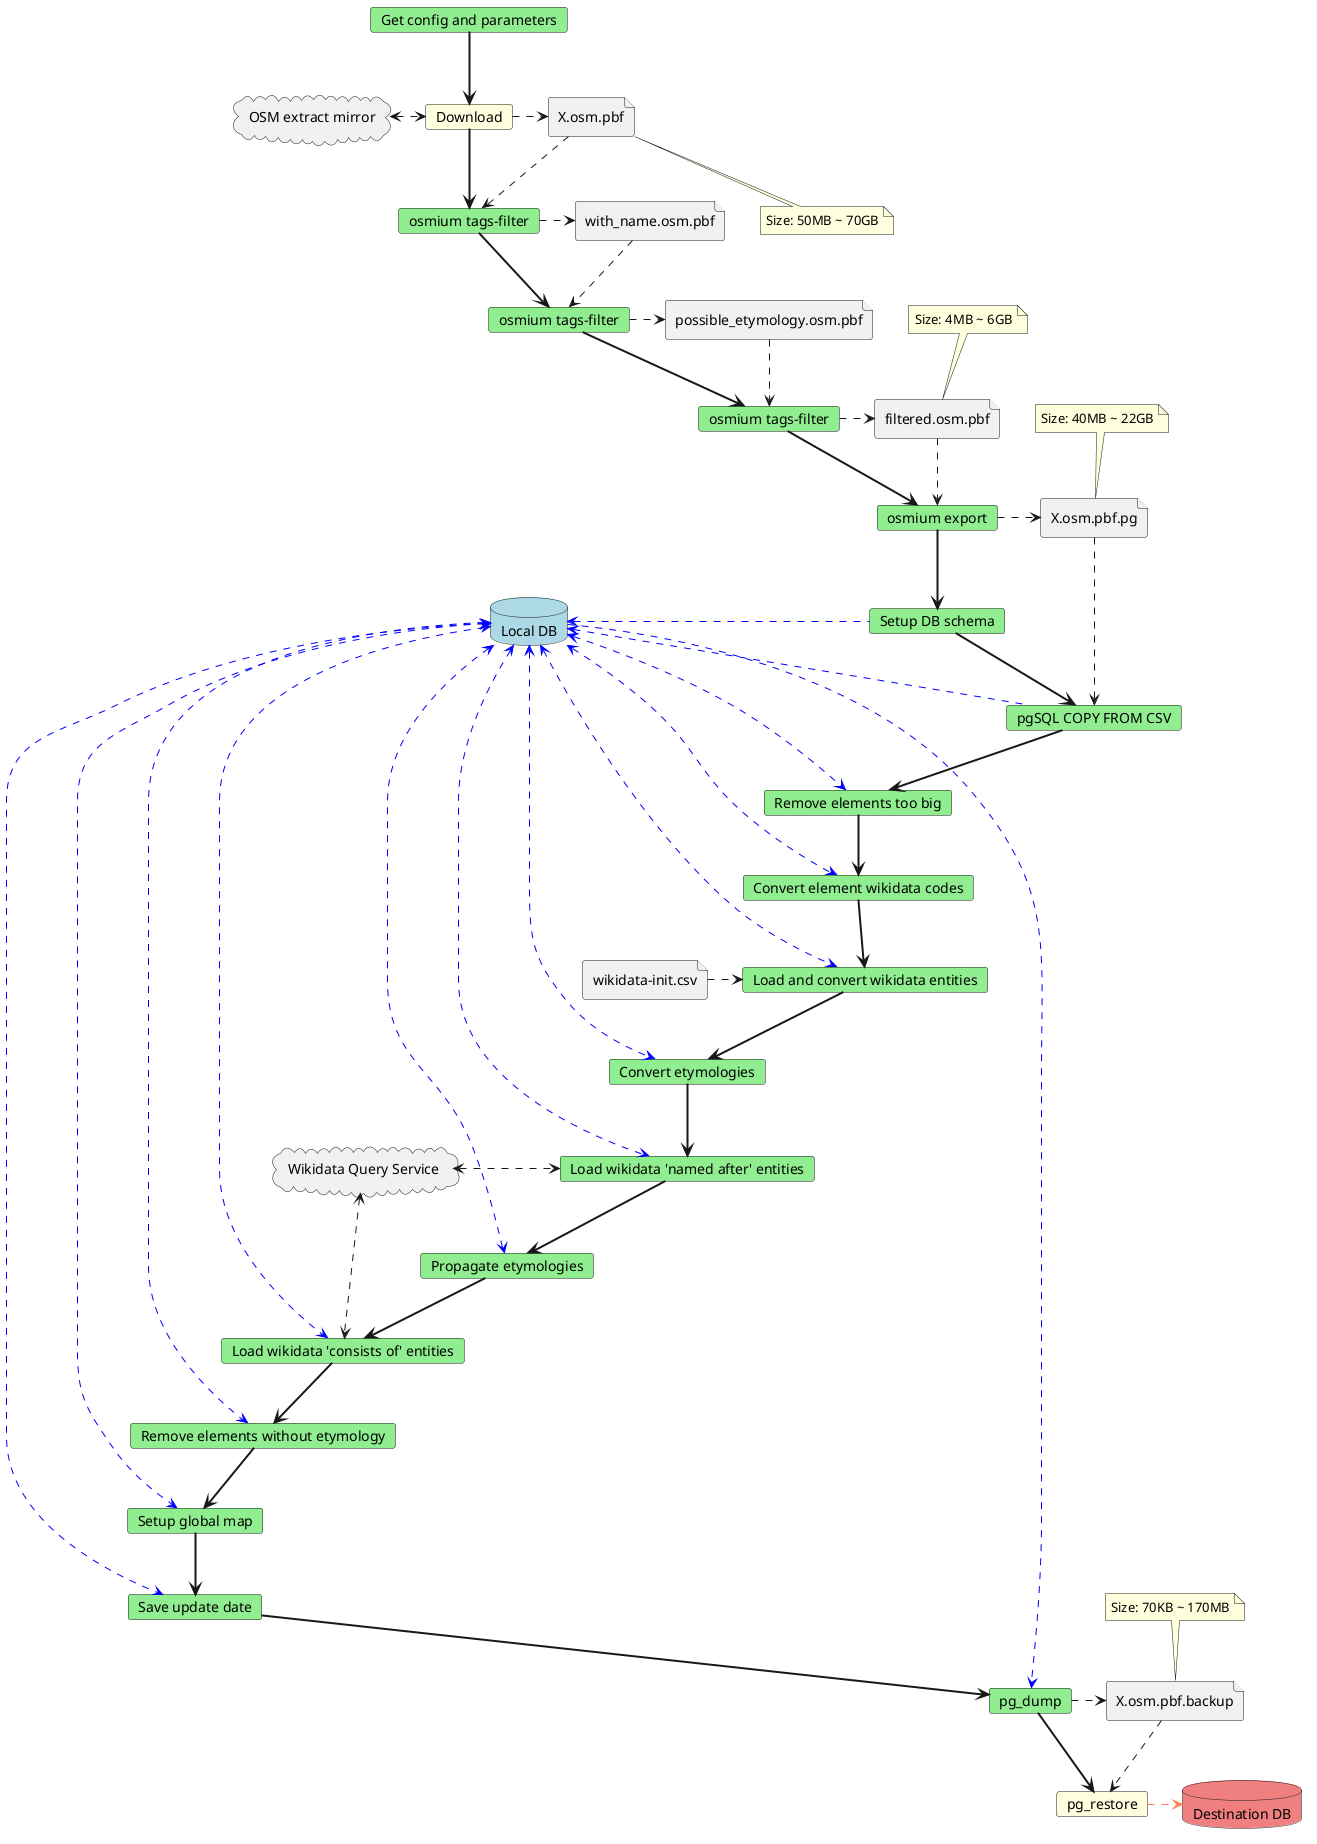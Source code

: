 @startuml db-init

card "Get config and parameters" as param #LightGreen
cloud "OSM extract mirror" as mirror
file X.osm.pbf
card Download #LightYellow
mirror <.> Download
param -[bold]-> Download
Download .> X.osm.pbf

note as xsize
  Size: 50MB ~ 70GB
end note
X.osm.pbf .. xsize

card "osmium tags-filter" as filter1 #LightGreen
file with_name.osm.pbf as file1
X.osm.pbf .> filter1
Download -[bold]-> filter1
filter1 .> file1

card "osmium tags-filter" as filter2 #LightGreen
file possible_etymology.osm.pbf as file2
file1 .> filter2
filter1 -[bold]-> filter2
filter2 .> file2

card "osmium tags-filter" as filter3 #LightGreen
file filtered.osm.pbf as file3
file2 .> filter3
filter2 -[bold]-> filter3
filter3 .> file3

note as 3size
  Size: 4MB ~ 6GB
end note
3size .. file3

card "osmium export" as export #LightGreen
file X.osm.pbf.pg as tsv
file3 .> export
filter3 -[bold]-> export
export .> tsv

note as tsvsize
  Size: 40MB ~ 22GB
end note
tsvsize .. tsv

database "Local DB" as db #LightBlue
card "Setup DB schema" as setup #LightGreen
setup .left.> db #Blue
export -[bold]-> setup

card "pgSQL COPY FROM CSV" as copy #LightGreen
tsv .> copy
setup -[bold]-> copy
copy .left.> db #Blue

card "Remove elements too big" as toobig #LightGreen
toobig <.left.> db #Blue
copy -[bold]-> toobig

card "Convert element wikidata codes" as wdcod #LightGreen
wdcod <.left.> db #Blue
toobig -[bold]-> wdcod

card "Load and convert wikidata entities" as wdent #LightGreen
file "wikidata-init.csv" as csv
csv .> wdent
wdent <.left.> db #Blue
wdcod -[bold]-> wdent

card "Convert etymologies" as ety #LightGreen
ety <.left.> db #Blue
wdent -[bold]-> ety

cloud "Wikidata Query Service" as wd

card "Load wikidata 'named after' entities" as wdnaent #LightGreen
wd <.> wdnaent
wdnaent <.left.> db #Blue
ety -[bold]-> wdnaent

card "Propagate etymologies" as propagate #LightGreen
propagate <.left.> db #Blue
wdnaent -[bold]-> propagate

card "Load wikidata 'consists of' entities" as wdcoent #LightGreen
wd <.> wdcoent
wdcoent <.left.> db #Blue
propagate -[bold]-> wdcoent

card "Remove elements without etymology" as temp #LightGreen
temp <.left.> db #Blue
wdcoent -[bold]-> temp

card "Setup global map" as global #LightGreen
global <.left.> db #Blue
temp -[bold]-> global

card "Save update date" as date #LightGreen
date <.left.> db #Blue
global -[bold]-> date

file X.osm.pbf.backup as backup
card pg_dump #LightGreen
db .> pg_dump #Blue
pg_dump .> backup
date -[bold]-> pg_dump

note as busize
  Size: 70KB ~ 170MB
end note
busize .. backup

database "Destination DB" as destdb #LightCoral
card pg_restore #LightYellow
backup .> pg_restore
pg_restore .> destdb #Coral
pg_dump -[bold]-> pg_restore

@enduml